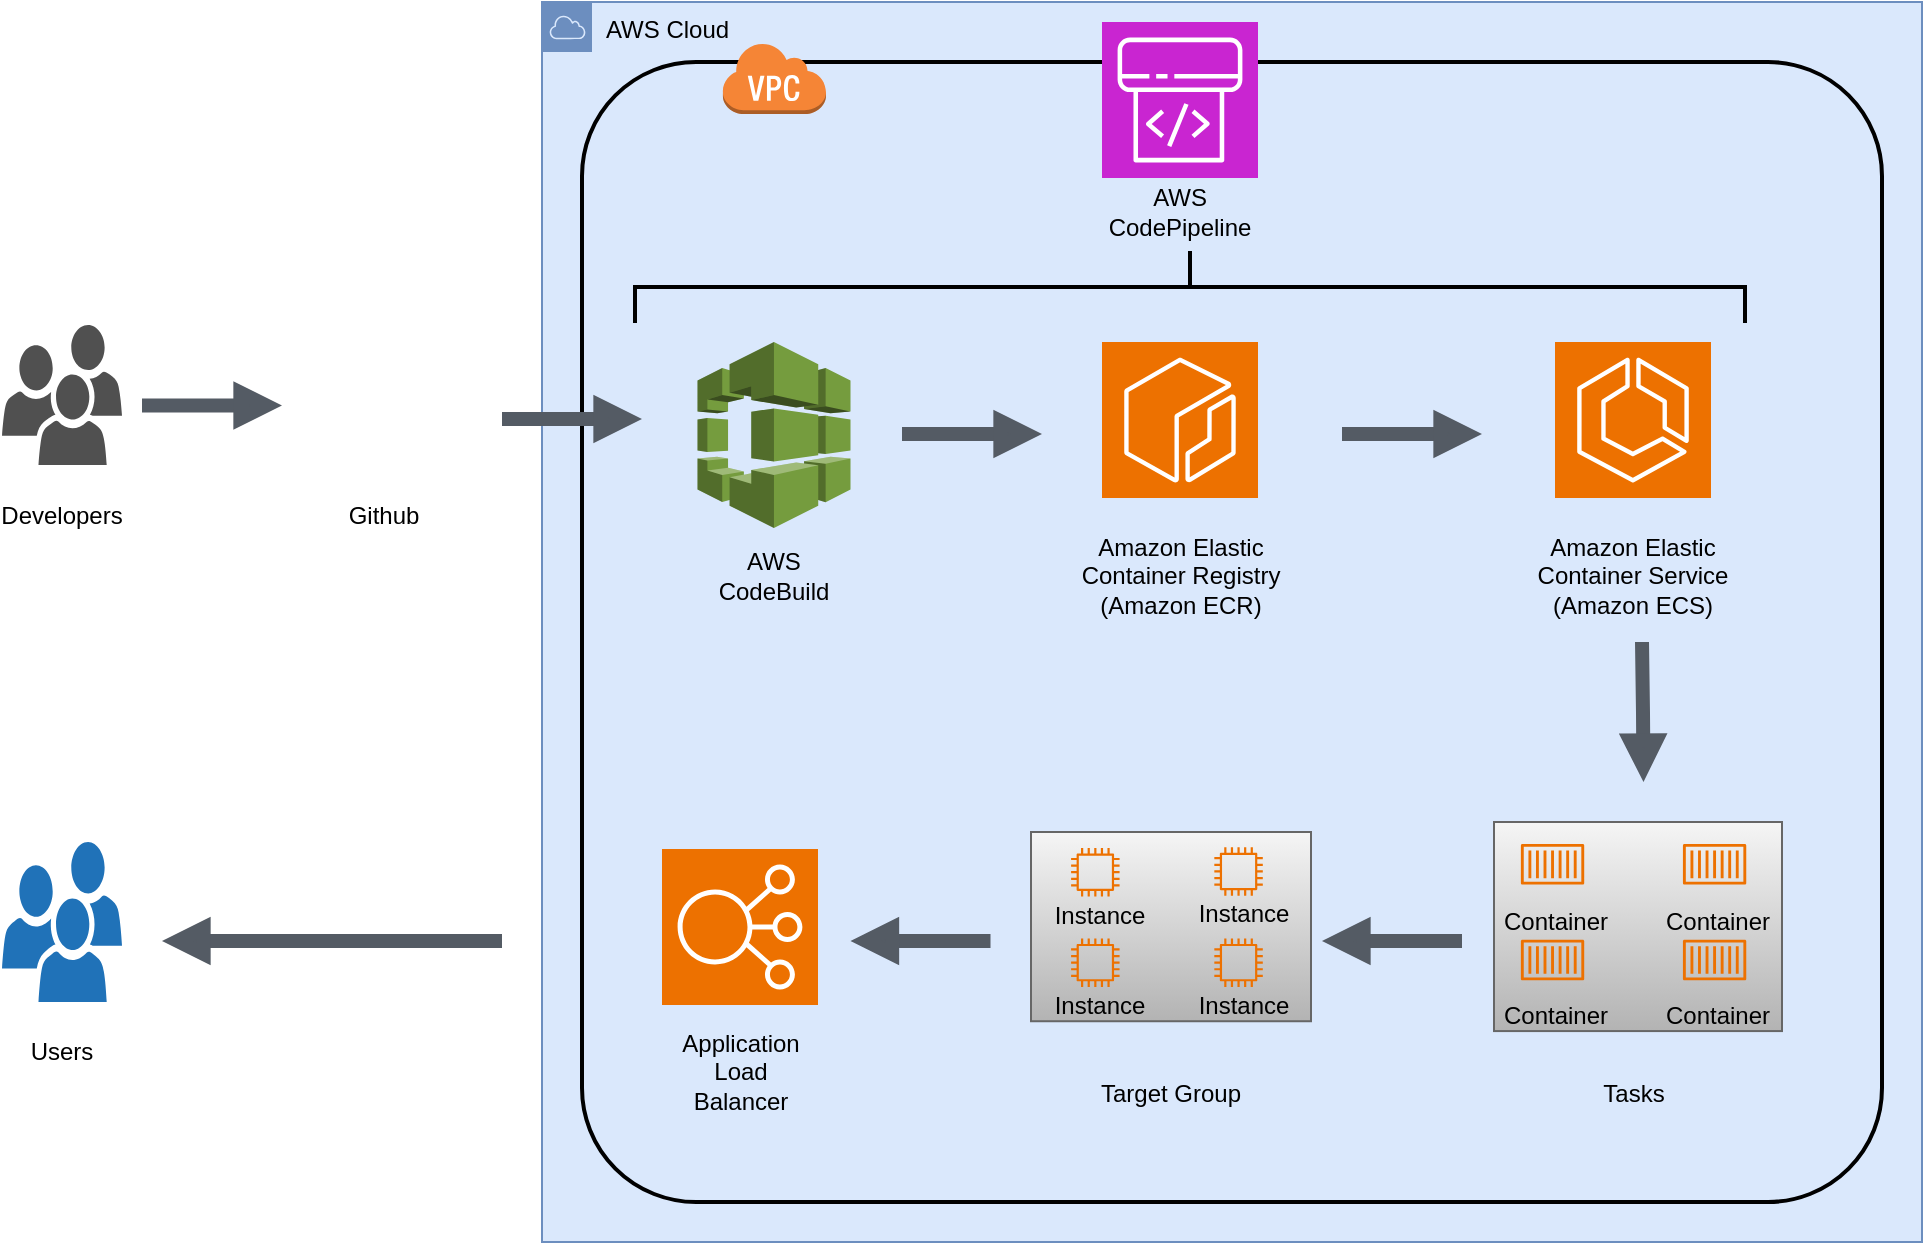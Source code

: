 <mxfile version="24.4.8" type="github">
  <diagram name="Page-1" id="T54lN4BmbasMBKN-9y9B">
    <mxGraphModel dx="1232" dy="1097" grid="1" gridSize="10" guides="1" tooltips="1" connect="1" arrows="1" fold="1" page="1" pageScale="1" pageWidth="1169" pageHeight="827" math="0" shadow="0">
      <root>
        <mxCell id="0" />
        <mxCell id="1" parent="0" />
        <mxCell id="WaMaDW-LrqXjK7DtqjWH-6" value="AWS Cloud" style="sketch=0;outlineConnect=0;html=1;whiteSpace=wrap;fontSize=12;fontStyle=0;shape=mxgraph.aws4.group;grIcon=mxgraph.aws4.group_aws_cloud;fillColor=#dae8fc;verticalAlign=top;align=left;spacingLeft=30;dashed=0;strokeColor=#6c8ebf;" vertex="1" parent="1">
          <mxGeometry x="290" y="40" width="690" height="620" as="geometry" />
        </mxCell>
        <mxCell id="WaMaDW-LrqXjK7DtqjWH-7" value="" style="rounded=1;arcSize=10;dashed=0;fillColor=none;gradientColor=none;strokeWidth=2;" vertex="1" parent="1">
          <mxGeometry x="310" y="70" width="650" height="570" as="geometry" />
        </mxCell>
        <mxCell id="WaMaDW-LrqXjK7DtqjWH-8" value="" style="dashed=0;html=1;shape=mxgraph.aws3.virtual_private_cloud;fillColor=#F58536;gradientColor=none;dashed=0;" vertex="1" parent="1">
          <mxGeometry x="380" y="60" width="52" height="36" as="geometry" />
        </mxCell>
        <mxCell id="WaMaDW-LrqXjK7DtqjWH-9" value="" style="outlineConnect=0;dashed=0;verticalLabelPosition=bottom;verticalAlign=top;align=center;html=1;shape=mxgraph.aws3.codebuild;fillColor=#759C3E;gradientColor=none;" vertex="1" parent="1">
          <mxGeometry x="367.75" y="210" width="76.5" height="93" as="geometry" />
        </mxCell>
        <mxCell id="WaMaDW-LrqXjK7DtqjWH-10" value="" style="shape=image;html=1;verticalAlign=top;verticalLabelPosition=bottom;labelBackgroundColor=#ffffff;imageAspect=0;aspect=fixed;image=https://cdn4.iconfinder.com/data/icons/ionicons/512/icon-social-github-128.png" vertex="1" parent="1">
          <mxGeometry x="170" y="201.5" width="81.5" height="81.5" as="geometry" />
        </mxCell>
        <mxCell id="WaMaDW-LrqXjK7DtqjWH-11" value="Github" style="text;strokeColor=none;align=center;fillColor=none;html=1;verticalAlign=middle;whiteSpace=wrap;rounded=0;" vertex="1" parent="1">
          <mxGeometry x="180.75" y="281.5" width="60" height="30" as="geometry" />
        </mxCell>
        <mxCell id="WaMaDW-LrqXjK7DtqjWH-12" value="AWS CodeBuild" style="text;strokeColor=none;align=center;fillColor=none;html=1;verticalAlign=middle;whiteSpace=wrap;rounded=0;" vertex="1" parent="1">
          <mxGeometry x="376" y="311.5" width="60" height="30" as="geometry" />
        </mxCell>
        <mxCell id="WaMaDW-LrqXjK7DtqjWH-13" value="" style="sketch=0;points=[[0,0,0],[0.25,0,0],[0.5,0,0],[0.75,0,0],[1,0,0],[0,1,0],[0.25,1,0],[0.5,1,0],[0.75,1,0],[1,1,0],[0,0.25,0],[0,0.5,0],[0,0.75,0],[1,0.25,0],[1,0.5,0],[1,0.75,0]];outlineConnect=0;fontColor=#232F3E;fillColor=#ED7100;strokeColor=#ffffff;dashed=0;verticalLabelPosition=bottom;verticalAlign=top;align=center;html=1;fontSize=12;fontStyle=0;aspect=fixed;shape=mxgraph.aws4.resourceIcon;resIcon=mxgraph.aws4.ecr;" vertex="1" parent="1">
          <mxGeometry x="570" y="210" width="78" height="78" as="geometry" />
        </mxCell>
        <mxCell id="WaMaDW-LrqXjK7DtqjWH-14" value="Amazon Elastic Container Registry (Amazon ECR)" style="text;strokeColor=none;align=center;fillColor=none;html=1;verticalAlign=middle;whiteSpace=wrap;rounded=0;" vertex="1" parent="1">
          <mxGeometry x="543.5" y="311.5" width="131" height="30" as="geometry" />
        </mxCell>
        <mxCell id="WaMaDW-LrqXjK7DtqjWH-15" value="" style="sketch=0;points=[[0,0,0],[0.25,0,0],[0.5,0,0],[0.75,0,0],[1,0,0],[0,1,0],[0.25,1,0],[0.5,1,0],[0.75,1,0],[1,1,0],[0,0.25,0],[0,0.5,0],[0,0.75,0],[1,0.25,0],[1,0.5,0],[1,0.75,0]];outlineConnect=0;fontColor=#232F3E;fillColor=#ED7100;strokeColor=#ffffff;dashed=0;verticalLabelPosition=bottom;verticalAlign=top;align=center;html=1;fontSize=12;fontStyle=0;aspect=fixed;shape=mxgraph.aws4.resourceIcon;resIcon=mxgraph.aws4.ecs;" vertex="1" parent="1">
          <mxGeometry x="796.5" y="210" width="78" height="78" as="geometry" />
        </mxCell>
        <mxCell id="WaMaDW-LrqXjK7DtqjWH-16" value="Amazon Elastic Container Service (Amazon ECS)" style="text;strokeColor=none;align=center;fillColor=none;html=1;verticalAlign=middle;whiteSpace=wrap;rounded=0;" vertex="1" parent="1">
          <mxGeometry x="770" y="311.5" width="131" height="30" as="geometry" />
        </mxCell>
        <mxCell id="WaMaDW-LrqXjK7DtqjWH-51" value="" style="group" vertex="1" connectable="0" parent="1">
          <mxGeometry x="766" y="450" width="144" height="110" as="geometry" />
        </mxCell>
        <mxCell id="WaMaDW-LrqXjK7DtqjWH-19" value="" style="rounded=0;whiteSpace=wrap;html=1;fillColor=#f5f5f5;strokeColor=#666666;gradientColor=#b3b3b3;" vertex="1" parent="WaMaDW-LrqXjK7DtqjWH-51">
          <mxGeometry width="144" height="104.542" as="geometry" />
        </mxCell>
        <mxCell id="WaMaDW-LrqXjK7DtqjWH-31" value="" style="group" vertex="1" connectable="0" parent="WaMaDW-LrqXjK7DtqjWH-51">
          <mxGeometry x="9.023" y="10.916" width="44.194" height="51.221" as="geometry" />
        </mxCell>
        <mxCell id="WaMaDW-LrqXjK7DtqjWH-28" value="" style="sketch=0;outlineConnect=0;fontColor=#232F3E;gradientColor=none;fillColor=#ED7100;strokeColor=none;dashed=0;verticalLabelPosition=bottom;verticalAlign=top;align=center;html=1;fontSize=12;fontStyle=0;aspect=fixed;pointerEvents=1;shape=mxgraph.aws4.container_1;" vertex="1" parent="WaMaDW-LrqXjK7DtqjWH-31">
          <mxGeometry x="4.419" width="31.658" height="20.446" as="geometry" />
        </mxCell>
        <mxCell id="WaMaDW-LrqXjK7DtqjWH-29" value="Container" style="text;strokeColor=none;align=center;fillColor=none;html=1;verticalAlign=middle;whiteSpace=wrap;rounded=0;" vertex="1" parent="WaMaDW-LrqXjK7DtqjWH-31">
          <mxGeometry y="26.031" width="44.194" height="25.191" as="geometry" />
        </mxCell>
        <mxCell id="WaMaDW-LrqXjK7DtqjWH-32" value="" style="group" vertex="1" connectable="0" parent="WaMaDW-LrqXjK7DtqjWH-51">
          <mxGeometry x="9.023" y="58.779" width="44.194" height="51.221" as="geometry" />
        </mxCell>
        <mxCell id="WaMaDW-LrqXjK7DtqjWH-24" value="" style="sketch=0;outlineConnect=0;fontColor=#232F3E;gradientColor=none;fillColor=#ED7100;strokeColor=none;dashed=0;verticalLabelPosition=bottom;verticalAlign=top;align=center;html=1;fontSize=12;fontStyle=0;aspect=fixed;pointerEvents=1;shape=mxgraph.aws4.container_1;" vertex="1" parent="WaMaDW-LrqXjK7DtqjWH-32">
          <mxGeometry x="4.419" width="31.658" height="20.446" as="geometry" />
        </mxCell>
        <mxCell id="WaMaDW-LrqXjK7DtqjWH-25" value="Container" style="text;strokeColor=none;align=center;fillColor=none;html=1;verticalAlign=middle;whiteSpace=wrap;rounded=0;" vertex="1" parent="WaMaDW-LrqXjK7DtqjWH-32">
          <mxGeometry y="26.031" width="44.194" height="25.191" as="geometry" />
        </mxCell>
        <mxCell id="WaMaDW-LrqXjK7DtqjWH-33" value="" style="group" vertex="1" connectable="0" parent="WaMaDW-LrqXjK7DtqjWH-51">
          <mxGeometry x="90.046" y="58.779" width="44.194" height="51.221" as="geometry" />
        </mxCell>
        <mxCell id="WaMaDW-LrqXjK7DtqjWH-22" value="" style="sketch=0;outlineConnect=0;fontColor=#232F3E;gradientColor=none;fillColor=#ED7100;strokeColor=none;dashed=0;verticalLabelPosition=bottom;verticalAlign=top;align=center;html=1;fontSize=12;fontStyle=0;aspect=fixed;pointerEvents=1;shape=mxgraph.aws4.container_1;" vertex="1" parent="WaMaDW-LrqXjK7DtqjWH-33">
          <mxGeometry x="4.419" width="31.658" height="20.446" as="geometry" />
        </mxCell>
        <mxCell id="WaMaDW-LrqXjK7DtqjWH-23" value="Container" style="text;strokeColor=none;align=center;fillColor=none;html=1;verticalAlign=middle;whiteSpace=wrap;rounded=0;" vertex="1" parent="WaMaDW-LrqXjK7DtqjWH-33">
          <mxGeometry y="26.031" width="44.194" height="25.191" as="geometry" />
        </mxCell>
        <mxCell id="WaMaDW-LrqXjK7DtqjWH-34" value="" style="group" vertex="1" connectable="0" parent="WaMaDW-LrqXjK7DtqjWH-51">
          <mxGeometry x="90.046" y="10.916" width="44.194" height="51.221" as="geometry" />
        </mxCell>
        <mxCell id="WaMaDW-LrqXjK7DtqjWH-35" value="" style="sketch=0;outlineConnect=0;fontColor=#232F3E;gradientColor=none;fillColor=#ED7100;strokeColor=none;dashed=0;verticalLabelPosition=bottom;verticalAlign=top;align=center;html=1;fontSize=12;fontStyle=0;aspect=fixed;pointerEvents=1;shape=mxgraph.aws4.container_1;" vertex="1" parent="WaMaDW-LrqXjK7DtqjWH-34">
          <mxGeometry x="4.419" width="31.658" height="20.446" as="geometry" />
        </mxCell>
        <mxCell id="WaMaDW-LrqXjK7DtqjWH-36" value="Container" style="text;strokeColor=none;align=center;fillColor=none;html=1;verticalAlign=middle;whiteSpace=wrap;rounded=0;" vertex="1" parent="WaMaDW-LrqXjK7DtqjWH-34">
          <mxGeometry y="26.031" width="44.194" height="25.191" as="geometry" />
        </mxCell>
        <mxCell id="WaMaDW-LrqXjK7DtqjWH-52" value="" style="group" vertex="1" connectable="0" parent="1">
          <mxGeometry x="534.5" y="455" width="140" height="95" as="geometry" />
        </mxCell>
        <mxCell id="WaMaDW-LrqXjK7DtqjWH-20" value="" style="rounded=0;whiteSpace=wrap;html=1;fillColor=#f5f5f5;strokeColor=#666666;gradientColor=#b3b3b3;" vertex="1" parent="WaMaDW-LrqXjK7DtqjWH-52">
          <mxGeometry width="140" height="94.62" as="geometry" />
        </mxCell>
        <mxCell id="WaMaDW-LrqXjK7DtqjWH-39" value="" style="group" vertex="1" connectable="0" parent="WaMaDW-LrqXjK7DtqjWH-52">
          <mxGeometry x="16.471" y="7.98" width="35.806" height="41.8" as="geometry" />
        </mxCell>
        <mxCell id="WaMaDW-LrqXjK7DtqjWH-40" value="" style="sketch=0;outlineConnect=0;fontColor=#232F3E;gradientColor=none;fillColor=#ED7100;strokeColor=none;dashed=0;verticalLabelPosition=bottom;verticalAlign=top;align=center;html=1;fontSize=12;fontStyle=0;aspect=fixed;pointerEvents=1;shape=mxgraph.aws4.instance2;" vertex="1" parent="WaMaDW-LrqXjK7DtqjWH-39">
          <mxGeometry x="3.581" width="24.238" height="24.238" as="geometry" />
        </mxCell>
        <mxCell id="WaMaDW-LrqXjK7DtqjWH-41" value="Instance" style="text;strokeColor=none;align=center;fillColor=none;html=1;verticalAlign=middle;whiteSpace=wrap;rounded=0;" vertex="1" parent="WaMaDW-LrqXjK7DtqjWH-39">
          <mxGeometry y="25.723" width="35.806" height="16.077" as="geometry" />
        </mxCell>
        <mxCell id="WaMaDW-LrqXjK7DtqjWH-42" value="" style="group" vertex="1" connectable="0" parent="WaMaDW-LrqXjK7DtqjWH-52">
          <mxGeometry x="88.082" y="7.6" width="35.806" height="41.8" as="geometry" />
        </mxCell>
        <mxCell id="WaMaDW-LrqXjK7DtqjWH-43" value="" style="sketch=0;outlineConnect=0;fontColor=#232F3E;gradientColor=none;fillColor=#ED7100;strokeColor=none;dashed=0;verticalLabelPosition=bottom;verticalAlign=top;align=center;html=1;fontSize=12;fontStyle=0;aspect=fixed;pointerEvents=1;shape=mxgraph.aws4.instance2;" vertex="1" parent="WaMaDW-LrqXjK7DtqjWH-42">
          <mxGeometry x="3.581" width="24.238" height="24.238" as="geometry" />
        </mxCell>
        <mxCell id="WaMaDW-LrqXjK7DtqjWH-44" value="Instance" style="text;strokeColor=none;align=center;fillColor=none;html=1;verticalAlign=middle;whiteSpace=wrap;rounded=0;" vertex="1" parent="WaMaDW-LrqXjK7DtqjWH-42">
          <mxGeometry y="25.723" width="35.806" height="16.077" as="geometry" />
        </mxCell>
        <mxCell id="WaMaDW-LrqXjK7DtqjWH-45" value="" style="group" vertex="1" connectable="0" parent="WaMaDW-LrqXjK7DtqjWH-52">
          <mxGeometry x="16.471" y="53.2" width="35.806" height="41.8" as="geometry" />
        </mxCell>
        <mxCell id="WaMaDW-LrqXjK7DtqjWH-46" value="" style="sketch=0;outlineConnect=0;fontColor=#232F3E;gradientColor=none;fillColor=#ED7100;strokeColor=none;dashed=0;verticalLabelPosition=bottom;verticalAlign=top;align=center;html=1;fontSize=12;fontStyle=0;aspect=fixed;pointerEvents=1;shape=mxgraph.aws4.instance2;" vertex="1" parent="WaMaDW-LrqXjK7DtqjWH-45">
          <mxGeometry x="3.581" width="24.238" height="24.238" as="geometry" />
        </mxCell>
        <mxCell id="WaMaDW-LrqXjK7DtqjWH-47" value="Instance" style="text;strokeColor=none;align=center;fillColor=none;html=1;verticalAlign=middle;whiteSpace=wrap;rounded=0;" vertex="1" parent="WaMaDW-LrqXjK7DtqjWH-45">
          <mxGeometry y="25.723" width="35.806" height="16.077" as="geometry" />
        </mxCell>
        <mxCell id="WaMaDW-LrqXjK7DtqjWH-48" value="" style="group" vertex="1" connectable="0" parent="WaMaDW-LrqXjK7DtqjWH-52">
          <mxGeometry x="88.082" y="53.2" width="35.806" height="41.8" as="geometry" />
        </mxCell>
        <mxCell id="WaMaDW-LrqXjK7DtqjWH-49" value="" style="sketch=0;outlineConnect=0;fontColor=#232F3E;gradientColor=none;fillColor=#ED7100;strokeColor=none;dashed=0;verticalLabelPosition=bottom;verticalAlign=top;align=center;html=1;fontSize=12;fontStyle=0;aspect=fixed;pointerEvents=1;shape=mxgraph.aws4.instance2;" vertex="1" parent="WaMaDW-LrqXjK7DtqjWH-48">
          <mxGeometry x="3.581" width="24.238" height="24.238" as="geometry" />
        </mxCell>
        <mxCell id="WaMaDW-LrqXjK7DtqjWH-50" value="Instance" style="text;strokeColor=none;align=center;fillColor=none;html=1;verticalAlign=middle;whiteSpace=wrap;rounded=0;" vertex="1" parent="WaMaDW-LrqXjK7DtqjWH-48">
          <mxGeometry y="25.723" width="35.806" height="16.077" as="geometry" />
        </mxCell>
        <mxCell id="WaMaDW-LrqXjK7DtqjWH-53" value="" style="group" vertex="1" connectable="0" parent="1">
          <mxGeometry x="20" y="460" width="60" height="120" as="geometry" />
        </mxCell>
        <mxCell id="WaMaDW-LrqXjK7DtqjWH-4" value="" style="sketch=0;pointerEvents=1;shadow=0;dashed=0;html=1;strokeColor=none;labelPosition=center;verticalLabelPosition=bottom;verticalAlign=top;outlineConnect=0;align=center;shape=mxgraph.office.users.users;fillColor=#2072B8;" vertex="1" parent="WaMaDW-LrqXjK7DtqjWH-53">
          <mxGeometry width="60" height="80" as="geometry" />
        </mxCell>
        <mxCell id="WaMaDW-LrqXjK7DtqjWH-5" value="Users" style="text;strokeColor=none;align=center;fillColor=none;html=1;verticalAlign=middle;whiteSpace=wrap;rounded=0;" vertex="1" parent="WaMaDW-LrqXjK7DtqjWH-53">
          <mxGeometry y="90" width="60" height="30" as="geometry" />
        </mxCell>
        <mxCell id="WaMaDW-LrqXjK7DtqjWH-54" value="" style="group" vertex="1" connectable="0" parent="1">
          <mxGeometry x="20" y="201.5" width="60" height="110" as="geometry" />
        </mxCell>
        <mxCell id="N8tj3RGwLtir1eDdx83O-1" value="" style="sketch=0;pointerEvents=1;shadow=0;dashed=0;html=1;strokeColor=none;fillColor=#505050;labelPosition=center;verticalLabelPosition=bottom;verticalAlign=top;outlineConnect=0;align=center;shape=mxgraph.office.users.users;" parent="WaMaDW-LrqXjK7DtqjWH-54" vertex="1">
          <mxGeometry width="60" height="70" as="geometry" />
        </mxCell>
        <mxCell id="WaMaDW-LrqXjK7DtqjWH-1" value="Developers" style="text;strokeColor=none;align=center;fillColor=none;html=1;verticalAlign=middle;whiteSpace=wrap;rounded=0;" vertex="1" parent="WaMaDW-LrqXjK7DtqjWH-54">
          <mxGeometry y="80" width="60" height="30" as="geometry" />
        </mxCell>
        <mxCell id="WaMaDW-LrqXjK7DtqjWH-55" value="" style="sketch=0;points=[[0,0,0],[0.25,0,0],[0.5,0,0],[0.75,0,0],[1,0,0],[0,1,0],[0.25,1,0],[0.5,1,0],[0.75,1,0],[1,1,0],[0,0.25,0],[0,0.5,0],[0,0.75,0],[1,0.25,0],[1,0.5,0],[1,0.75,0]];outlineConnect=0;fontColor=#232F3E;fillColor=#C925D1;strokeColor=#ffffff;dashed=0;verticalLabelPosition=bottom;verticalAlign=top;align=center;html=1;fontSize=12;fontStyle=0;aspect=fixed;shape=mxgraph.aws4.resourceIcon;resIcon=mxgraph.aws4.codepipeline;" vertex="1" parent="1">
          <mxGeometry x="570" y="50" width="78" height="78" as="geometry" />
        </mxCell>
        <mxCell id="WaMaDW-LrqXjK7DtqjWH-56" value="AWS CodePipeline" style="text;strokeColor=none;align=center;fillColor=none;html=1;verticalAlign=middle;whiteSpace=wrap;rounded=0;" vertex="1" parent="1">
          <mxGeometry x="579" y="130" width="60" height="30" as="geometry" />
        </mxCell>
        <mxCell id="WaMaDW-LrqXjK7DtqjWH-57" value="Tasks" style="text;strokeColor=none;align=center;fillColor=none;html=1;verticalAlign=middle;whiteSpace=wrap;rounded=0;" vertex="1" parent="1">
          <mxGeometry x="805.5" y="571" width="60" height="30" as="geometry" />
        </mxCell>
        <mxCell id="WaMaDW-LrqXjK7DtqjWH-58" value="Target Group" style="text;strokeColor=none;align=center;fillColor=none;html=1;verticalAlign=middle;whiteSpace=wrap;rounded=0;" vertex="1" parent="1">
          <mxGeometry x="565" y="571" width="79" height="30" as="geometry" />
        </mxCell>
        <mxCell id="WaMaDW-LrqXjK7DtqjWH-60" value="" style="edgeStyle=orthogonalEdgeStyle;html=1;endArrow=block;elbow=vertical;startArrow=none;endFill=1;strokeColor=#545B64;rounded=0;strokeWidth=7;" edge="1" parent="1">
          <mxGeometry width="100" relative="1" as="geometry">
            <mxPoint x="90" y="241.75" as="sourcePoint" />
            <mxPoint x="160" y="241.75" as="targetPoint" />
          </mxGeometry>
        </mxCell>
        <mxCell id="WaMaDW-LrqXjK7DtqjWH-61" value="" style="edgeStyle=orthogonalEdgeStyle;html=1;endArrow=block;elbow=vertical;startArrow=none;endFill=1;strokeColor=#545B64;rounded=0;strokeWidth=7;" edge="1" parent="1">
          <mxGeometry width="100" relative="1" as="geometry">
            <mxPoint x="270" y="248.5" as="sourcePoint" />
            <mxPoint x="340" y="248.5" as="targetPoint" />
          </mxGeometry>
        </mxCell>
        <mxCell id="WaMaDW-LrqXjK7DtqjWH-62" value="" style="edgeStyle=orthogonalEdgeStyle;html=1;endArrow=block;elbow=vertical;startArrow=none;endFill=1;strokeColor=#545B64;rounded=0;strokeWidth=7;" edge="1" parent="1">
          <mxGeometry width="100" relative="1" as="geometry">
            <mxPoint x="470" y="256" as="sourcePoint" />
            <mxPoint x="540" y="256" as="targetPoint" />
          </mxGeometry>
        </mxCell>
        <mxCell id="WaMaDW-LrqXjK7DtqjWH-64" value="" style="edgeStyle=orthogonalEdgeStyle;html=1;endArrow=block;elbow=vertical;startArrow=none;endFill=1;strokeColor=#545B64;rounded=0;strokeWidth=7;" edge="1" parent="1">
          <mxGeometry width="100" relative="1" as="geometry">
            <mxPoint x="690" y="256" as="sourcePoint" />
            <mxPoint x="760" y="256" as="targetPoint" />
          </mxGeometry>
        </mxCell>
        <mxCell id="WaMaDW-LrqXjK7DtqjWH-65" value="" style="edgeStyle=orthogonalEdgeStyle;html=1;endArrow=block;elbow=vertical;startArrow=none;endFill=1;strokeColor=#545B64;rounded=0;strokeWidth=7;" edge="1" parent="1">
          <mxGeometry width="100" relative="1" as="geometry">
            <mxPoint x="840" y="360" as="sourcePoint" />
            <mxPoint x="840.75" y="430" as="targetPoint" />
          </mxGeometry>
        </mxCell>
        <mxCell id="WaMaDW-LrqXjK7DtqjWH-66" value="" style="sketch=0;points=[[0,0,0],[0.25,0,0],[0.5,0,0],[0.75,0,0],[1,0,0],[0,1,0],[0.25,1,0],[0.5,1,0],[0.75,1,0],[1,1,0],[0,0.25,0],[0,0.5,0],[0,0.75,0],[1,0.25,0],[1,0.5,0],[1,0.75,0]];outlineConnect=0;fontColor=#232F3E;fillColor=#ED7100;strokeColor=#ffffff;dashed=0;verticalLabelPosition=bottom;verticalAlign=top;align=center;html=1;fontSize=12;fontStyle=0;aspect=fixed;shape=mxgraph.aws4.resourceIcon;resIcon=mxgraph.aws4.elastic_load_balancing;" vertex="1" parent="1">
          <mxGeometry x="350" y="463.5" width="78" height="78" as="geometry" />
        </mxCell>
        <mxCell id="WaMaDW-LrqXjK7DtqjWH-67" value="Application Load Balancer" style="text;strokeColor=none;align=center;fillColor=none;html=1;verticalAlign=middle;whiteSpace=wrap;rounded=0;" vertex="1" parent="1">
          <mxGeometry x="349.5" y="560" width="79" height="30" as="geometry" />
        </mxCell>
        <mxCell id="WaMaDW-LrqXjK7DtqjWH-71" value="" style="edgeStyle=orthogonalEdgeStyle;html=1;endArrow=block;elbow=vertical;startArrow=none;endFill=1;strokeColor=#545B64;rounded=0;strokeWidth=7;" edge="1" parent="1">
          <mxGeometry width="100" relative="1" as="geometry">
            <mxPoint x="270" y="509.5" as="sourcePoint" />
            <mxPoint x="100" y="509.5" as="targetPoint" />
          </mxGeometry>
        </mxCell>
        <mxCell id="WaMaDW-LrqXjK7DtqjWH-72" value="" style="edgeStyle=orthogonalEdgeStyle;html=1;endArrow=block;elbow=vertical;startArrow=none;endFill=1;strokeColor=#545B64;rounded=0;strokeWidth=7;" edge="1" parent="1">
          <mxGeometry width="100" relative="1" as="geometry">
            <mxPoint x="514.25" y="509.5" as="sourcePoint" />
            <mxPoint x="444.25" y="509.5" as="targetPoint" />
          </mxGeometry>
        </mxCell>
        <mxCell id="WaMaDW-LrqXjK7DtqjWH-73" value="" style="edgeStyle=orthogonalEdgeStyle;html=1;endArrow=block;elbow=vertical;startArrow=none;endFill=1;strokeColor=#545B64;rounded=0;strokeWidth=7;" edge="1" parent="1">
          <mxGeometry width="100" relative="1" as="geometry">
            <mxPoint x="750" y="509.5" as="sourcePoint" />
            <mxPoint x="680" y="509.5" as="targetPoint" />
          </mxGeometry>
        </mxCell>
        <mxCell id="WaMaDW-LrqXjK7DtqjWH-76" value="" style="strokeWidth=2;html=1;shape=mxgraph.flowchart.annotation_2;align=left;labelPosition=right;pointerEvents=1;rotation=90;" vertex="1" parent="1">
          <mxGeometry x="596" y="-95" width="36" height="555" as="geometry" />
        </mxCell>
      </root>
    </mxGraphModel>
  </diagram>
</mxfile>
